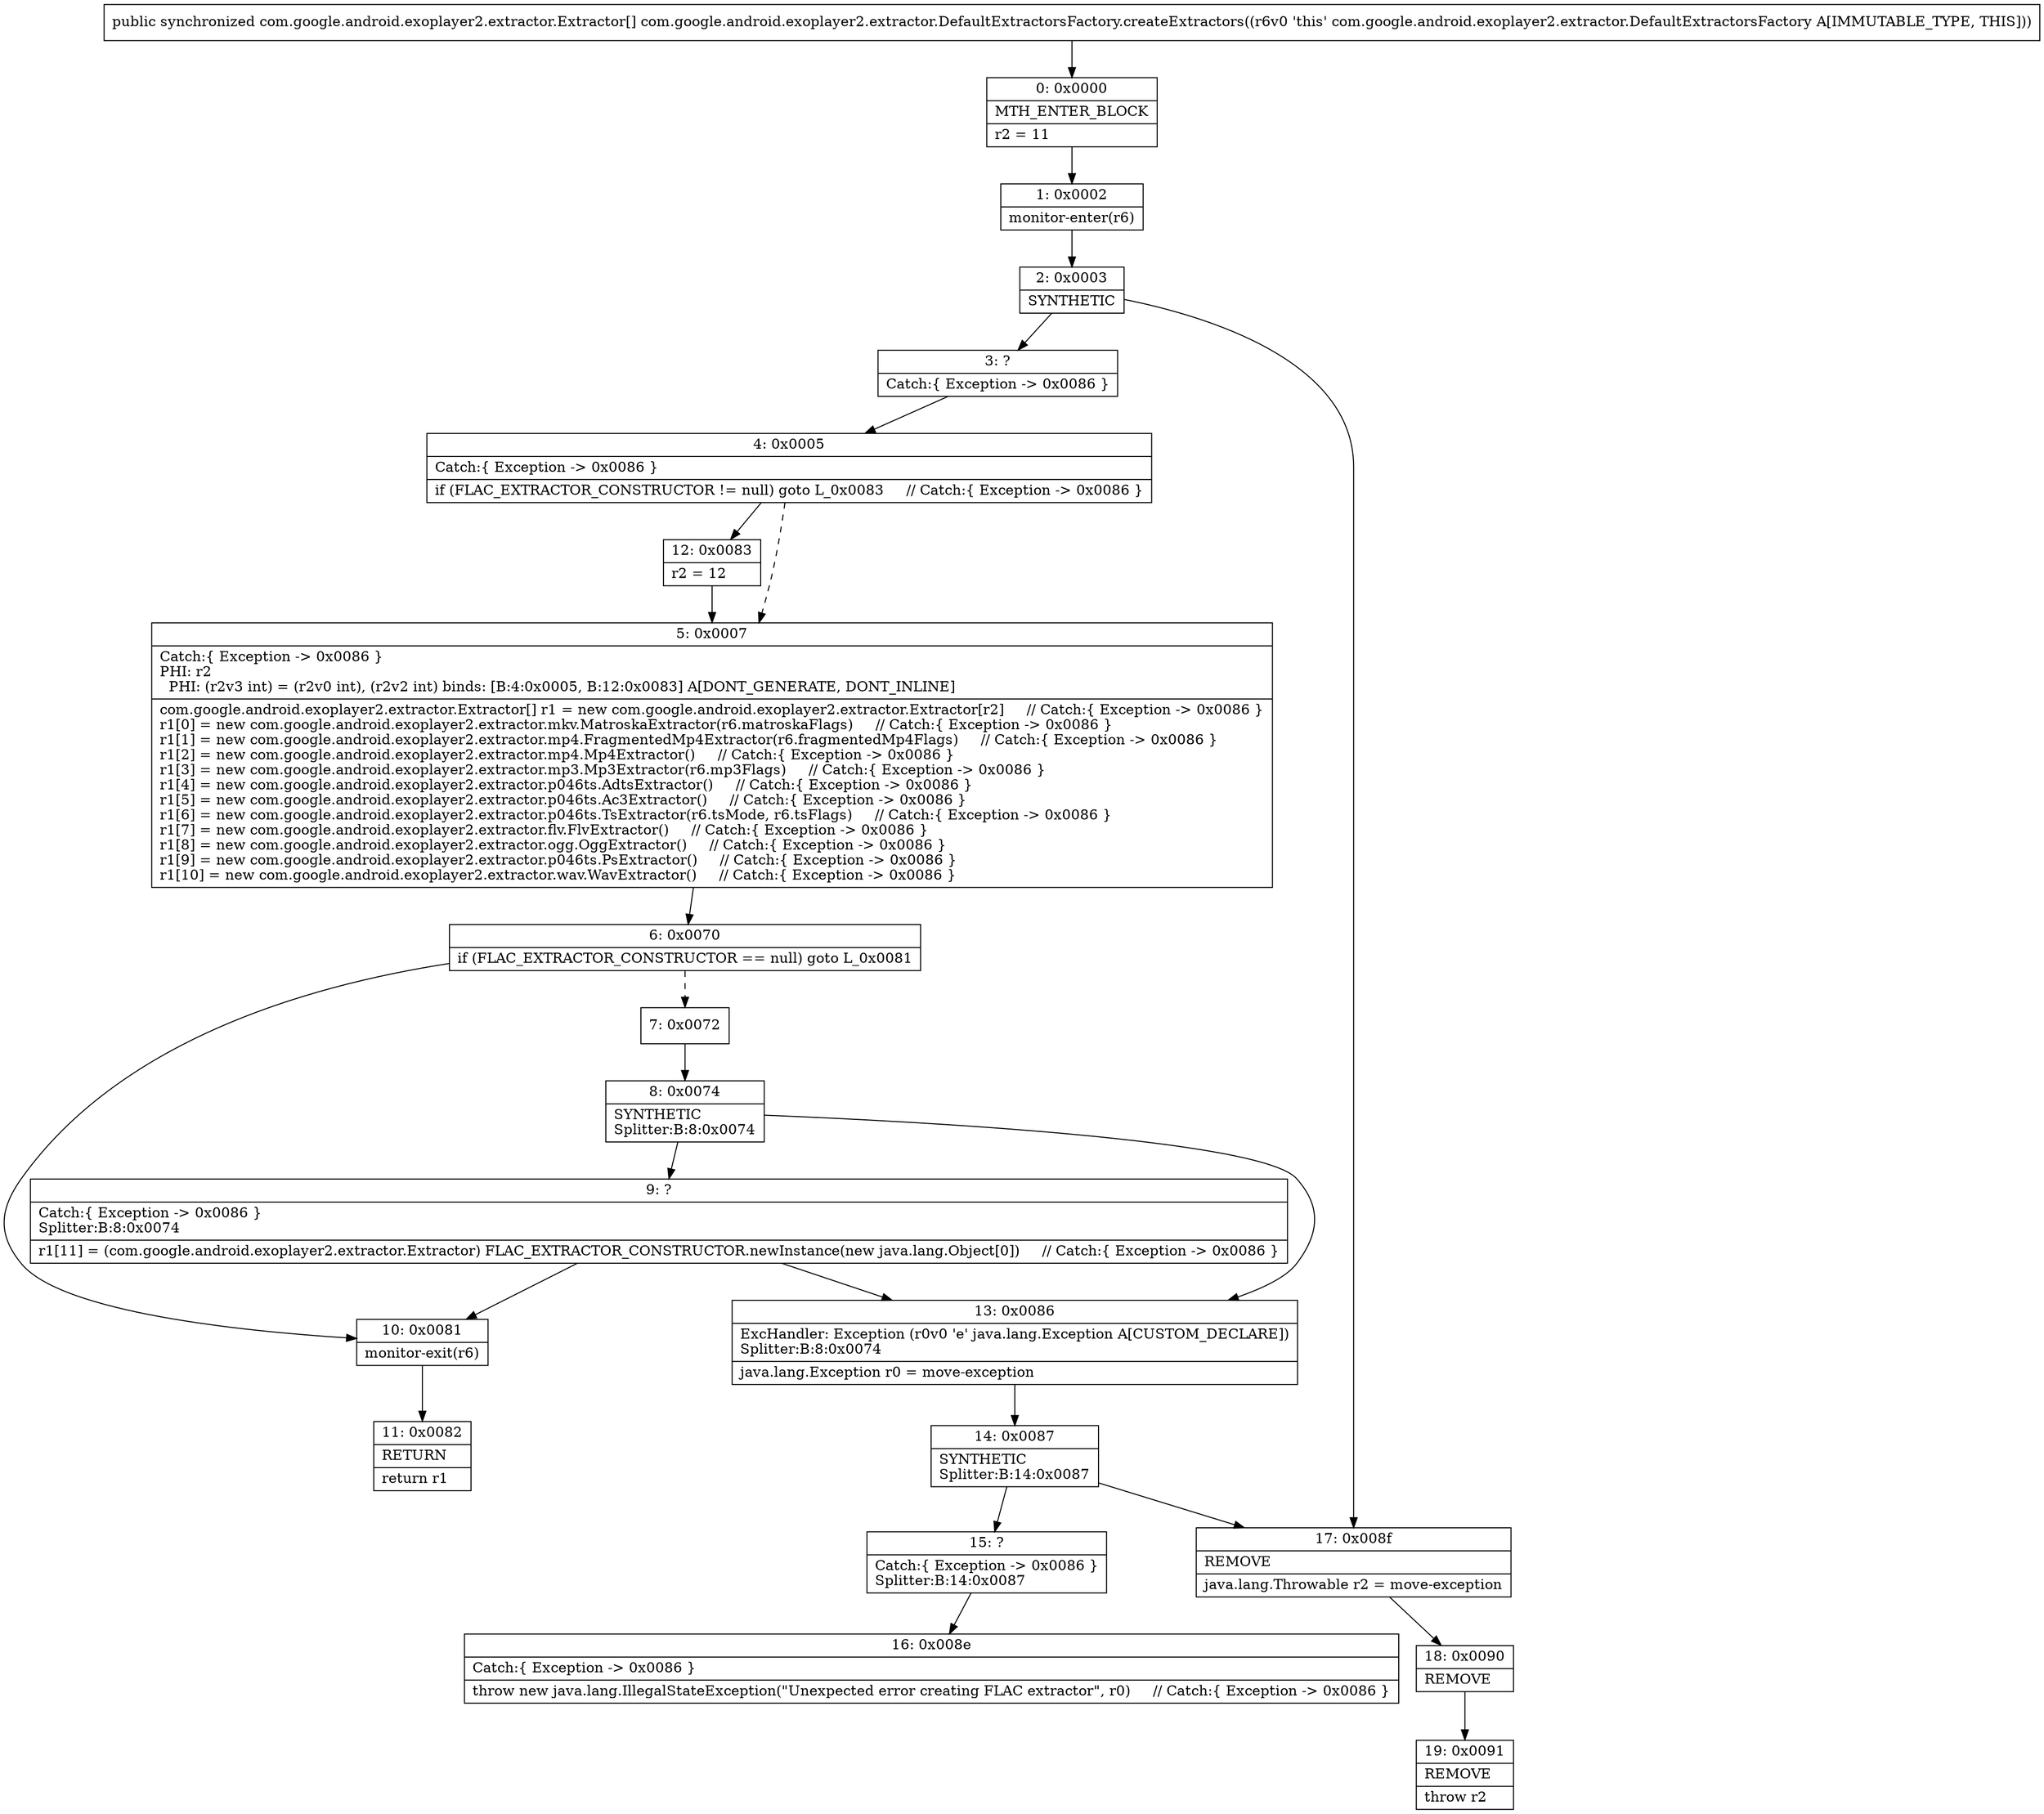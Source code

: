 digraph "CFG forcom.google.android.exoplayer2.extractor.DefaultExtractorsFactory.createExtractors()[Lcom\/google\/android\/exoplayer2\/extractor\/Extractor;" {
Node_0 [shape=record,label="{0\:\ 0x0000|MTH_ENTER_BLOCK\l|r2 = 11\l}"];
Node_1 [shape=record,label="{1\:\ 0x0002|monitor\-enter(r6)\l}"];
Node_2 [shape=record,label="{2\:\ 0x0003|SYNTHETIC\l}"];
Node_3 [shape=record,label="{3\:\ ?|Catch:\{ Exception \-\> 0x0086 \}\l}"];
Node_4 [shape=record,label="{4\:\ 0x0005|Catch:\{ Exception \-\> 0x0086 \}\l|if (FLAC_EXTRACTOR_CONSTRUCTOR != null) goto L_0x0083     \/\/ Catch:\{ Exception \-\> 0x0086 \}\l}"];
Node_5 [shape=record,label="{5\:\ 0x0007|Catch:\{ Exception \-\> 0x0086 \}\lPHI: r2 \l  PHI: (r2v3 int) = (r2v0 int), (r2v2 int) binds: [B:4:0x0005, B:12:0x0083] A[DONT_GENERATE, DONT_INLINE]\l|com.google.android.exoplayer2.extractor.Extractor[] r1 = new com.google.android.exoplayer2.extractor.Extractor[r2]     \/\/ Catch:\{ Exception \-\> 0x0086 \}\lr1[0] = new com.google.android.exoplayer2.extractor.mkv.MatroskaExtractor(r6.matroskaFlags)     \/\/ Catch:\{ Exception \-\> 0x0086 \}\lr1[1] = new com.google.android.exoplayer2.extractor.mp4.FragmentedMp4Extractor(r6.fragmentedMp4Flags)     \/\/ Catch:\{ Exception \-\> 0x0086 \}\lr1[2] = new com.google.android.exoplayer2.extractor.mp4.Mp4Extractor()     \/\/ Catch:\{ Exception \-\> 0x0086 \}\lr1[3] = new com.google.android.exoplayer2.extractor.mp3.Mp3Extractor(r6.mp3Flags)     \/\/ Catch:\{ Exception \-\> 0x0086 \}\lr1[4] = new com.google.android.exoplayer2.extractor.p046ts.AdtsExtractor()     \/\/ Catch:\{ Exception \-\> 0x0086 \}\lr1[5] = new com.google.android.exoplayer2.extractor.p046ts.Ac3Extractor()     \/\/ Catch:\{ Exception \-\> 0x0086 \}\lr1[6] = new com.google.android.exoplayer2.extractor.p046ts.TsExtractor(r6.tsMode, r6.tsFlags)     \/\/ Catch:\{ Exception \-\> 0x0086 \}\lr1[7] = new com.google.android.exoplayer2.extractor.flv.FlvExtractor()     \/\/ Catch:\{ Exception \-\> 0x0086 \}\lr1[8] = new com.google.android.exoplayer2.extractor.ogg.OggExtractor()     \/\/ Catch:\{ Exception \-\> 0x0086 \}\lr1[9] = new com.google.android.exoplayer2.extractor.p046ts.PsExtractor()     \/\/ Catch:\{ Exception \-\> 0x0086 \}\lr1[10] = new com.google.android.exoplayer2.extractor.wav.WavExtractor()     \/\/ Catch:\{ Exception \-\> 0x0086 \}\l}"];
Node_6 [shape=record,label="{6\:\ 0x0070|if (FLAC_EXTRACTOR_CONSTRUCTOR == null) goto L_0x0081\l}"];
Node_7 [shape=record,label="{7\:\ 0x0072}"];
Node_8 [shape=record,label="{8\:\ 0x0074|SYNTHETIC\lSplitter:B:8:0x0074\l}"];
Node_9 [shape=record,label="{9\:\ ?|Catch:\{ Exception \-\> 0x0086 \}\lSplitter:B:8:0x0074\l|r1[11] = (com.google.android.exoplayer2.extractor.Extractor) FLAC_EXTRACTOR_CONSTRUCTOR.newInstance(new java.lang.Object[0])     \/\/ Catch:\{ Exception \-\> 0x0086 \}\l}"];
Node_10 [shape=record,label="{10\:\ 0x0081|monitor\-exit(r6)\l}"];
Node_11 [shape=record,label="{11\:\ 0x0082|RETURN\l|return r1\l}"];
Node_12 [shape=record,label="{12\:\ 0x0083|r2 = 12\l}"];
Node_13 [shape=record,label="{13\:\ 0x0086|ExcHandler: Exception (r0v0 'e' java.lang.Exception A[CUSTOM_DECLARE])\lSplitter:B:8:0x0074\l|java.lang.Exception r0 = move\-exception\l}"];
Node_14 [shape=record,label="{14\:\ 0x0087|SYNTHETIC\lSplitter:B:14:0x0087\l}"];
Node_15 [shape=record,label="{15\:\ ?|Catch:\{ Exception \-\> 0x0086 \}\lSplitter:B:14:0x0087\l}"];
Node_16 [shape=record,label="{16\:\ 0x008e|Catch:\{ Exception \-\> 0x0086 \}\l|throw new java.lang.IllegalStateException(\"Unexpected error creating FLAC extractor\", r0)     \/\/ Catch:\{ Exception \-\> 0x0086 \}\l}"];
Node_17 [shape=record,label="{17\:\ 0x008f|REMOVE\l|java.lang.Throwable r2 = move\-exception\l}"];
Node_18 [shape=record,label="{18\:\ 0x0090|REMOVE\l}"];
Node_19 [shape=record,label="{19\:\ 0x0091|REMOVE\l|throw r2\l}"];
MethodNode[shape=record,label="{public synchronized com.google.android.exoplayer2.extractor.Extractor[] com.google.android.exoplayer2.extractor.DefaultExtractorsFactory.createExtractors((r6v0 'this' com.google.android.exoplayer2.extractor.DefaultExtractorsFactory A[IMMUTABLE_TYPE, THIS])) }"];
MethodNode -> Node_0;
Node_0 -> Node_1;
Node_1 -> Node_2;
Node_2 -> Node_3;
Node_2 -> Node_17;
Node_3 -> Node_4;
Node_4 -> Node_5[style=dashed];
Node_4 -> Node_12;
Node_5 -> Node_6;
Node_6 -> Node_7[style=dashed];
Node_6 -> Node_10;
Node_7 -> Node_8;
Node_8 -> Node_9;
Node_8 -> Node_13;
Node_9 -> Node_10;
Node_9 -> Node_13;
Node_10 -> Node_11;
Node_12 -> Node_5;
Node_13 -> Node_14;
Node_14 -> Node_15;
Node_14 -> Node_17;
Node_15 -> Node_16;
Node_17 -> Node_18;
Node_18 -> Node_19;
}

